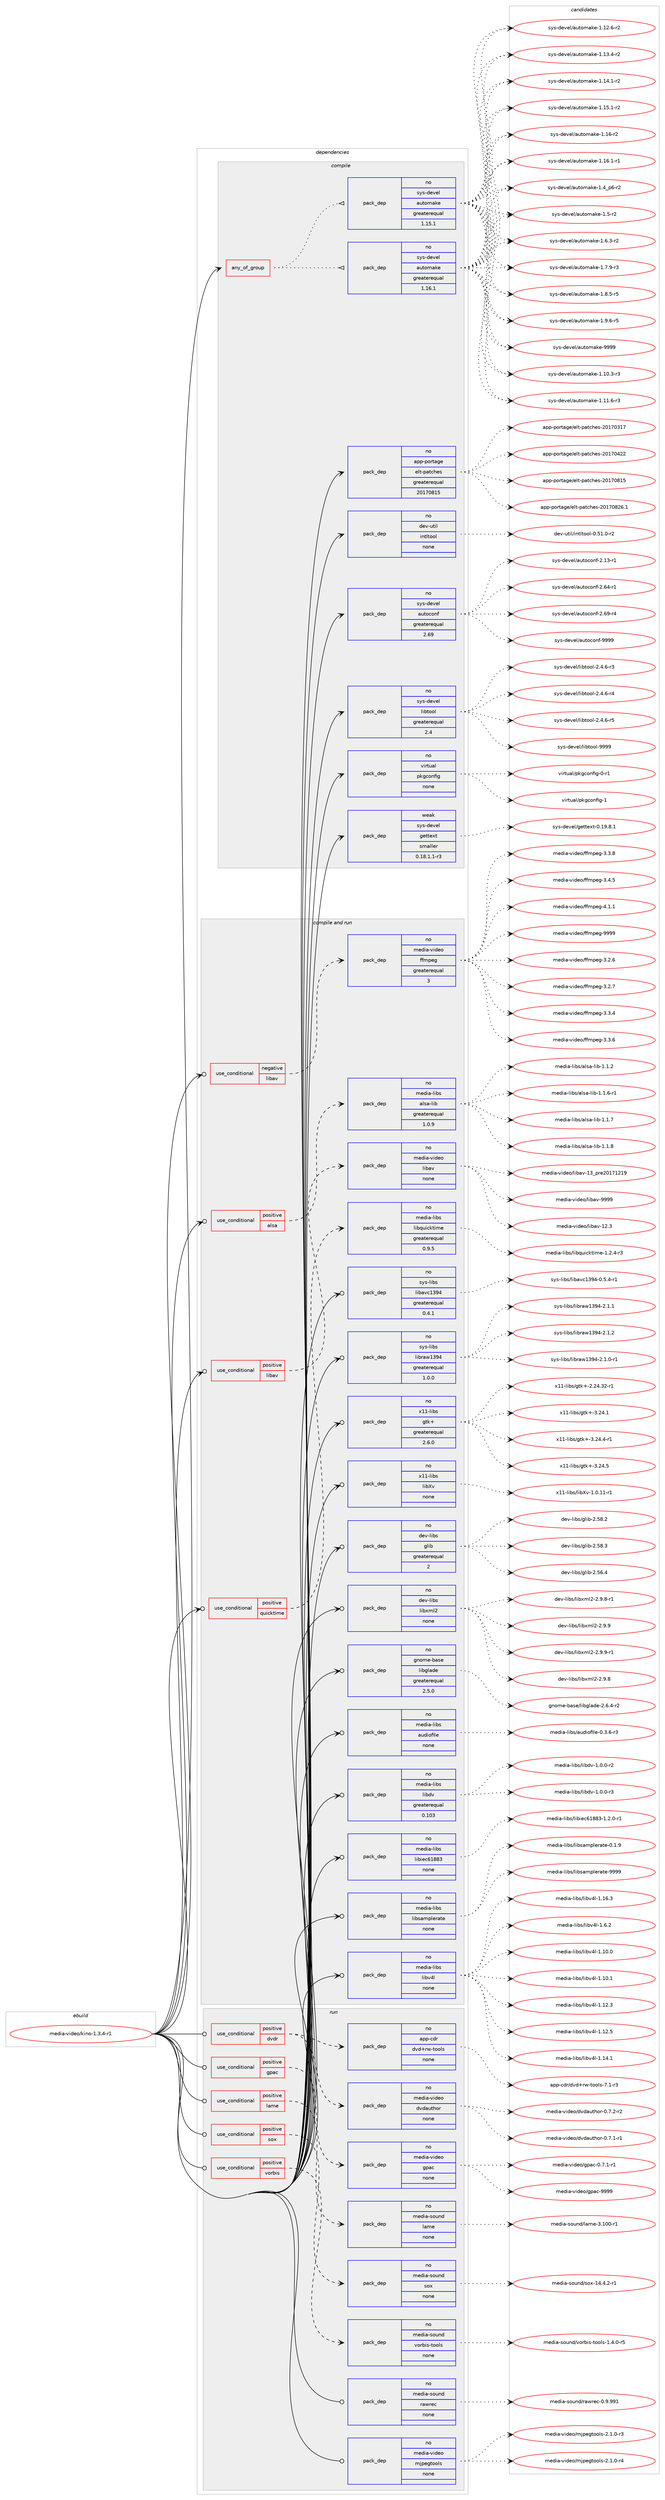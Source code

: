 digraph prolog {

# *************
# Graph options
# *************

newrank=true;
concentrate=true;
compound=true;
graph [rankdir=LR,fontname=Helvetica,fontsize=10,ranksep=1.5];#, ranksep=2.5, nodesep=0.2];
edge  [arrowhead=vee];
node  [fontname=Helvetica,fontsize=10];

# **********
# The ebuild
# **********

subgraph cluster_leftcol {
color=gray;
rank=same;
label=<<i>ebuild</i>>;
id [label="media-video/kino-1.3.4-r1", color=red, width=4, href="../media-video/kino-1.3.4-r1.svg"];
}

# ****************
# The dependencies
# ****************

subgraph cluster_midcol {
color=gray;
label=<<i>dependencies</i>>;
subgraph cluster_compile {
fillcolor="#eeeeee";
style=filled;
label=<<i>compile</i>>;
subgraph any25670 {
dependency1637772 [label=<<TABLE BORDER="0" CELLBORDER="1" CELLSPACING="0" CELLPADDING="4"><TR><TD CELLPADDING="10">any_of_group</TD></TR></TABLE>>, shape=none, color=red];subgraph pack1171071 {
dependency1637773 [label=<<TABLE BORDER="0" CELLBORDER="1" CELLSPACING="0" CELLPADDING="4" WIDTH="220"><TR><TD ROWSPAN="6" CELLPADDING="30">pack_dep</TD></TR><TR><TD WIDTH="110">no</TD></TR><TR><TD>sys-devel</TD></TR><TR><TD>automake</TD></TR><TR><TD>greaterequal</TD></TR><TR><TD>1.16.1</TD></TR></TABLE>>, shape=none, color=blue];
}
dependency1637772:e -> dependency1637773:w [weight=20,style="dotted",arrowhead="oinv"];
subgraph pack1171072 {
dependency1637774 [label=<<TABLE BORDER="0" CELLBORDER="1" CELLSPACING="0" CELLPADDING="4" WIDTH="220"><TR><TD ROWSPAN="6" CELLPADDING="30">pack_dep</TD></TR><TR><TD WIDTH="110">no</TD></TR><TR><TD>sys-devel</TD></TR><TR><TD>automake</TD></TR><TR><TD>greaterequal</TD></TR><TR><TD>1.15.1</TD></TR></TABLE>>, shape=none, color=blue];
}
dependency1637772:e -> dependency1637774:w [weight=20,style="dotted",arrowhead="oinv"];
}
id:e -> dependency1637772:w [weight=20,style="solid",arrowhead="vee"];
subgraph pack1171073 {
dependency1637775 [label=<<TABLE BORDER="0" CELLBORDER="1" CELLSPACING="0" CELLPADDING="4" WIDTH="220"><TR><TD ROWSPAN="6" CELLPADDING="30">pack_dep</TD></TR><TR><TD WIDTH="110">no</TD></TR><TR><TD>app-portage</TD></TR><TR><TD>elt-patches</TD></TR><TR><TD>greaterequal</TD></TR><TR><TD>20170815</TD></TR></TABLE>>, shape=none, color=blue];
}
id:e -> dependency1637775:w [weight=20,style="solid",arrowhead="vee"];
subgraph pack1171074 {
dependency1637776 [label=<<TABLE BORDER="0" CELLBORDER="1" CELLSPACING="0" CELLPADDING="4" WIDTH="220"><TR><TD ROWSPAN="6" CELLPADDING="30">pack_dep</TD></TR><TR><TD WIDTH="110">no</TD></TR><TR><TD>dev-util</TD></TR><TR><TD>intltool</TD></TR><TR><TD>none</TD></TR><TR><TD></TD></TR></TABLE>>, shape=none, color=blue];
}
id:e -> dependency1637776:w [weight=20,style="solid",arrowhead="vee"];
subgraph pack1171075 {
dependency1637777 [label=<<TABLE BORDER="0" CELLBORDER="1" CELLSPACING="0" CELLPADDING="4" WIDTH="220"><TR><TD ROWSPAN="6" CELLPADDING="30">pack_dep</TD></TR><TR><TD WIDTH="110">no</TD></TR><TR><TD>sys-devel</TD></TR><TR><TD>autoconf</TD></TR><TR><TD>greaterequal</TD></TR><TR><TD>2.69</TD></TR></TABLE>>, shape=none, color=blue];
}
id:e -> dependency1637777:w [weight=20,style="solid",arrowhead="vee"];
subgraph pack1171076 {
dependency1637778 [label=<<TABLE BORDER="0" CELLBORDER="1" CELLSPACING="0" CELLPADDING="4" WIDTH="220"><TR><TD ROWSPAN="6" CELLPADDING="30">pack_dep</TD></TR><TR><TD WIDTH="110">no</TD></TR><TR><TD>sys-devel</TD></TR><TR><TD>libtool</TD></TR><TR><TD>greaterequal</TD></TR><TR><TD>2.4</TD></TR></TABLE>>, shape=none, color=blue];
}
id:e -> dependency1637778:w [weight=20,style="solid",arrowhead="vee"];
subgraph pack1171077 {
dependency1637779 [label=<<TABLE BORDER="0" CELLBORDER="1" CELLSPACING="0" CELLPADDING="4" WIDTH="220"><TR><TD ROWSPAN="6" CELLPADDING="30">pack_dep</TD></TR><TR><TD WIDTH="110">no</TD></TR><TR><TD>virtual</TD></TR><TR><TD>pkgconfig</TD></TR><TR><TD>none</TD></TR><TR><TD></TD></TR></TABLE>>, shape=none, color=blue];
}
id:e -> dependency1637779:w [weight=20,style="solid",arrowhead="vee"];
subgraph pack1171078 {
dependency1637780 [label=<<TABLE BORDER="0" CELLBORDER="1" CELLSPACING="0" CELLPADDING="4" WIDTH="220"><TR><TD ROWSPAN="6" CELLPADDING="30">pack_dep</TD></TR><TR><TD WIDTH="110">weak</TD></TR><TR><TD>sys-devel</TD></TR><TR><TD>gettext</TD></TR><TR><TD>smaller</TD></TR><TR><TD>0.18.1.1-r3</TD></TR></TABLE>>, shape=none, color=blue];
}
id:e -> dependency1637780:w [weight=20,style="solid",arrowhead="vee"];
}
subgraph cluster_compileandrun {
fillcolor="#eeeeee";
style=filled;
label=<<i>compile and run</i>>;
subgraph cond440261 {
dependency1637781 [label=<<TABLE BORDER="0" CELLBORDER="1" CELLSPACING="0" CELLPADDING="4"><TR><TD ROWSPAN="3" CELLPADDING="10">use_conditional</TD></TR><TR><TD>negative</TD></TR><TR><TD>libav</TD></TR></TABLE>>, shape=none, color=red];
subgraph pack1171079 {
dependency1637782 [label=<<TABLE BORDER="0" CELLBORDER="1" CELLSPACING="0" CELLPADDING="4" WIDTH="220"><TR><TD ROWSPAN="6" CELLPADDING="30">pack_dep</TD></TR><TR><TD WIDTH="110">no</TD></TR><TR><TD>media-video</TD></TR><TR><TD>ffmpeg</TD></TR><TR><TD>greaterequal</TD></TR><TR><TD>3</TD></TR></TABLE>>, shape=none, color=blue];
}
dependency1637781:e -> dependency1637782:w [weight=20,style="dashed",arrowhead="vee"];
}
id:e -> dependency1637781:w [weight=20,style="solid",arrowhead="odotvee"];
subgraph cond440262 {
dependency1637783 [label=<<TABLE BORDER="0" CELLBORDER="1" CELLSPACING="0" CELLPADDING="4"><TR><TD ROWSPAN="3" CELLPADDING="10">use_conditional</TD></TR><TR><TD>positive</TD></TR><TR><TD>alsa</TD></TR></TABLE>>, shape=none, color=red];
subgraph pack1171080 {
dependency1637784 [label=<<TABLE BORDER="0" CELLBORDER="1" CELLSPACING="0" CELLPADDING="4" WIDTH="220"><TR><TD ROWSPAN="6" CELLPADDING="30">pack_dep</TD></TR><TR><TD WIDTH="110">no</TD></TR><TR><TD>media-libs</TD></TR><TR><TD>alsa-lib</TD></TR><TR><TD>greaterequal</TD></TR><TR><TD>1.0.9</TD></TR></TABLE>>, shape=none, color=blue];
}
dependency1637783:e -> dependency1637784:w [weight=20,style="dashed",arrowhead="vee"];
}
id:e -> dependency1637783:w [weight=20,style="solid",arrowhead="odotvee"];
subgraph cond440263 {
dependency1637785 [label=<<TABLE BORDER="0" CELLBORDER="1" CELLSPACING="0" CELLPADDING="4"><TR><TD ROWSPAN="3" CELLPADDING="10">use_conditional</TD></TR><TR><TD>positive</TD></TR><TR><TD>libav</TD></TR></TABLE>>, shape=none, color=red];
subgraph pack1171081 {
dependency1637786 [label=<<TABLE BORDER="0" CELLBORDER="1" CELLSPACING="0" CELLPADDING="4" WIDTH="220"><TR><TD ROWSPAN="6" CELLPADDING="30">pack_dep</TD></TR><TR><TD WIDTH="110">no</TD></TR><TR><TD>media-video</TD></TR><TR><TD>libav</TD></TR><TR><TD>none</TD></TR><TR><TD></TD></TR></TABLE>>, shape=none, color=blue];
}
dependency1637785:e -> dependency1637786:w [weight=20,style="dashed",arrowhead="vee"];
}
id:e -> dependency1637785:w [weight=20,style="solid",arrowhead="odotvee"];
subgraph cond440264 {
dependency1637787 [label=<<TABLE BORDER="0" CELLBORDER="1" CELLSPACING="0" CELLPADDING="4"><TR><TD ROWSPAN="3" CELLPADDING="10">use_conditional</TD></TR><TR><TD>positive</TD></TR><TR><TD>quicktime</TD></TR></TABLE>>, shape=none, color=red];
subgraph pack1171082 {
dependency1637788 [label=<<TABLE BORDER="0" CELLBORDER="1" CELLSPACING="0" CELLPADDING="4" WIDTH="220"><TR><TD ROWSPAN="6" CELLPADDING="30">pack_dep</TD></TR><TR><TD WIDTH="110">no</TD></TR><TR><TD>media-libs</TD></TR><TR><TD>libquicktime</TD></TR><TR><TD>greaterequal</TD></TR><TR><TD>0.9.5</TD></TR></TABLE>>, shape=none, color=blue];
}
dependency1637787:e -> dependency1637788:w [weight=20,style="dashed",arrowhead="vee"];
}
id:e -> dependency1637787:w [weight=20,style="solid",arrowhead="odotvee"];
subgraph pack1171083 {
dependency1637789 [label=<<TABLE BORDER="0" CELLBORDER="1" CELLSPACING="0" CELLPADDING="4" WIDTH="220"><TR><TD ROWSPAN="6" CELLPADDING="30">pack_dep</TD></TR><TR><TD WIDTH="110">no</TD></TR><TR><TD>dev-libs</TD></TR><TR><TD>glib</TD></TR><TR><TD>greaterequal</TD></TR><TR><TD>2</TD></TR></TABLE>>, shape=none, color=blue];
}
id:e -> dependency1637789:w [weight=20,style="solid",arrowhead="odotvee"];
subgraph pack1171084 {
dependency1637790 [label=<<TABLE BORDER="0" CELLBORDER="1" CELLSPACING="0" CELLPADDING="4" WIDTH="220"><TR><TD ROWSPAN="6" CELLPADDING="30">pack_dep</TD></TR><TR><TD WIDTH="110">no</TD></TR><TR><TD>dev-libs</TD></TR><TR><TD>libxml2</TD></TR><TR><TD>none</TD></TR><TR><TD></TD></TR></TABLE>>, shape=none, color=blue];
}
id:e -> dependency1637790:w [weight=20,style="solid",arrowhead="odotvee"];
subgraph pack1171085 {
dependency1637791 [label=<<TABLE BORDER="0" CELLBORDER="1" CELLSPACING="0" CELLPADDING="4" WIDTH="220"><TR><TD ROWSPAN="6" CELLPADDING="30">pack_dep</TD></TR><TR><TD WIDTH="110">no</TD></TR><TR><TD>gnome-base</TD></TR><TR><TD>libglade</TD></TR><TR><TD>greaterequal</TD></TR><TR><TD>2.5.0</TD></TR></TABLE>>, shape=none, color=blue];
}
id:e -> dependency1637791:w [weight=20,style="solid",arrowhead="odotvee"];
subgraph pack1171086 {
dependency1637792 [label=<<TABLE BORDER="0" CELLBORDER="1" CELLSPACING="0" CELLPADDING="4" WIDTH="220"><TR><TD ROWSPAN="6" CELLPADDING="30">pack_dep</TD></TR><TR><TD WIDTH="110">no</TD></TR><TR><TD>media-libs</TD></TR><TR><TD>audiofile</TD></TR><TR><TD>none</TD></TR><TR><TD></TD></TR></TABLE>>, shape=none, color=blue];
}
id:e -> dependency1637792:w [weight=20,style="solid",arrowhead="odotvee"];
subgraph pack1171087 {
dependency1637793 [label=<<TABLE BORDER="0" CELLBORDER="1" CELLSPACING="0" CELLPADDING="4" WIDTH="220"><TR><TD ROWSPAN="6" CELLPADDING="30">pack_dep</TD></TR><TR><TD WIDTH="110">no</TD></TR><TR><TD>media-libs</TD></TR><TR><TD>libdv</TD></TR><TR><TD>greaterequal</TD></TR><TR><TD>0.103</TD></TR></TABLE>>, shape=none, color=blue];
}
id:e -> dependency1637793:w [weight=20,style="solid",arrowhead="odotvee"];
subgraph pack1171088 {
dependency1637794 [label=<<TABLE BORDER="0" CELLBORDER="1" CELLSPACING="0" CELLPADDING="4" WIDTH="220"><TR><TD ROWSPAN="6" CELLPADDING="30">pack_dep</TD></TR><TR><TD WIDTH="110">no</TD></TR><TR><TD>media-libs</TD></TR><TR><TD>libiec61883</TD></TR><TR><TD>none</TD></TR><TR><TD></TD></TR></TABLE>>, shape=none, color=blue];
}
id:e -> dependency1637794:w [weight=20,style="solid",arrowhead="odotvee"];
subgraph pack1171089 {
dependency1637795 [label=<<TABLE BORDER="0" CELLBORDER="1" CELLSPACING="0" CELLPADDING="4" WIDTH="220"><TR><TD ROWSPAN="6" CELLPADDING="30">pack_dep</TD></TR><TR><TD WIDTH="110">no</TD></TR><TR><TD>media-libs</TD></TR><TR><TD>libsamplerate</TD></TR><TR><TD>none</TD></TR><TR><TD></TD></TR></TABLE>>, shape=none, color=blue];
}
id:e -> dependency1637795:w [weight=20,style="solid",arrowhead="odotvee"];
subgraph pack1171090 {
dependency1637796 [label=<<TABLE BORDER="0" CELLBORDER="1" CELLSPACING="0" CELLPADDING="4" WIDTH="220"><TR><TD ROWSPAN="6" CELLPADDING="30">pack_dep</TD></TR><TR><TD WIDTH="110">no</TD></TR><TR><TD>media-libs</TD></TR><TR><TD>libv4l</TD></TR><TR><TD>none</TD></TR><TR><TD></TD></TR></TABLE>>, shape=none, color=blue];
}
id:e -> dependency1637796:w [weight=20,style="solid",arrowhead="odotvee"];
subgraph pack1171091 {
dependency1637797 [label=<<TABLE BORDER="0" CELLBORDER="1" CELLSPACING="0" CELLPADDING="4" WIDTH="220"><TR><TD ROWSPAN="6" CELLPADDING="30">pack_dep</TD></TR><TR><TD WIDTH="110">no</TD></TR><TR><TD>sys-libs</TD></TR><TR><TD>libavc1394</TD></TR><TR><TD>greaterequal</TD></TR><TR><TD>0.4.1</TD></TR></TABLE>>, shape=none, color=blue];
}
id:e -> dependency1637797:w [weight=20,style="solid",arrowhead="odotvee"];
subgraph pack1171092 {
dependency1637798 [label=<<TABLE BORDER="0" CELLBORDER="1" CELLSPACING="0" CELLPADDING="4" WIDTH="220"><TR><TD ROWSPAN="6" CELLPADDING="30">pack_dep</TD></TR><TR><TD WIDTH="110">no</TD></TR><TR><TD>sys-libs</TD></TR><TR><TD>libraw1394</TD></TR><TR><TD>greaterequal</TD></TR><TR><TD>1.0.0</TD></TR></TABLE>>, shape=none, color=blue];
}
id:e -> dependency1637798:w [weight=20,style="solid",arrowhead="odotvee"];
subgraph pack1171093 {
dependency1637799 [label=<<TABLE BORDER="0" CELLBORDER="1" CELLSPACING="0" CELLPADDING="4" WIDTH="220"><TR><TD ROWSPAN="6" CELLPADDING="30">pack_dep</TD></TR><TR><TD WIDTH="110">no</TD></TR><TR><TD>x11-libs</TD></TR><TR><TD>gtk+</TD></TR><TR><TD>greaterequal</TD></TR><TR><TD>2.6.0</TD></TR></TABLE>>, shape=none, color=blue];
}
id:e -> dependency1637799:w [weight=20,style="solid",arrowhead="odotvee"];
subgraph pack1171094 {
dependency1637800 [label=<<TABLE BORDER="0" CELLBORDER="1" CELLSPACING="0" CELLPADDING="4" WIDTH="220"><TR><TD ROWSPAN="6" CELLPADDING="30">pack_dep</TD></TR><TR><TD WIDTH="110">no</TD></TR><TR><TD>x11-libs</TD></TR><TR><TD>libXv</TD></TR><TR><TD>none</TD></TR><TR><TD></TD></TR></TABLE>>, shape=none, color=blue];
}
id:e -> dependency1637800:w [weight=20,style="solid",arrowhead="odotvee"];
}
subgraph cluster_run {
fillcolor="#eeeeee";
style=filled;
label=<<i>run</i>>;
subgraph cond440265 {
dependency1637801 [label=<<TABLE BORDER="0" CELLBORDER="1" CELLSPACING="0" CELLPADDING="4"><TR><TD ROWSPAN="3" CELLPADDING="10">use_conditional</TD></TR><TR><TD>positive</TD></TR><TR><TD>dvdr</TD></TR></TABLE>>, shape=none, color=red];
subgraph pack1171095 {
dependency1637802 [label=<<TABLE BORDER="0" CELLBORDER="1" CELLSPACING="0" CELLPADDING="4" WIDTH="220"><TR><TD ROWSPAN="6" CELLPADDING="30">pack_dep</TD></TR><TR><TD WIDTH="110">no</TD></TR><TR><TD>media-video</TD></TR><TR><TD>dvdauthor</TD></TR><TR><TD>none</TD></TR><TR><TD></TD></TR></TABLE>>, shape=none, color=blue];
}
dependency1637801:e -> dependency1637802:w [weight=20,style="dashed",arrowhead="vee"];
subgraph pack1171096 {
dependency1637803 [label=<<TABLE BORDER="0" CELLBORDER="1" CELLSPACING="0" CELLPADDING="4" WIDTH="220"><TR><TD ROWSPAN="6" CELLPADDING="30">pack_dep</TD></TR><TR><TD WIDTH="110">no</TD></TR><TR><TD>app-cdr</TD></TR><TR><TD>dvd+rw-tools</TD></TR><TR><TD>none</TD></TR><TR><TD></TD></TR></TABLE>>, shape=none, color=blue];
}
dependency1637801:e -> dependency1637803:w [weight=20,style="dashed",arrowhead="vee"];
}
id:e -> dependency1637801:w [weight=20,style="solid",arrowhead="odot"];
subgraph cond440266 {
dependency1637804 [label=<<TABLE BORDER="0" CELLBORDER="1" CELLSPACING="0" CELLPADDING="4"><TR><TD ROWSPAN="3" CELLPADDING="10">use_conditional</TD></TR><TR><TD>positive</TD></TR><TR><TD>gpac</TD></TR></TABLE>>, shape=none, color=red];
subgraph pack1171097 {
dependency1637805 [label=<<TABLE BORDER="0" CELLBORDER="1" CELLSPACING="0" CELLPADDING="4" WIDTH="220"><TR><TD ROWSPAN="6" CELLPADDING="30">pack_dep</TD></TR><TR><TD WIDTH="110">no</TD></TR><TR><TD>media-video</TD></TR><TR><TD>gpac</TD></TR><TR><TD>none</TD></TR><TR><TD></TD></TR></TABLE>>, shape=none, color=blue];
}
dependency1637804:e -> dependency1637805:w [weight=20,style="dashed",arrowhead="vee"];
}
id:e -> dependency1637804:w [weight=20,style="solid",arrowhead="odot"];
subgraph cond440267 {
dependency1637806 [label=<<TABLE BORDER="0" CELLBORDER="1" CELLSPACING="0" CELLPADDING="4"><TR><TD ROWSPAN="3" CELLPADDING="10">use_conditional</TD></TR><TR><TD>positive</TD></TR><TR><TD>lame</TD></TR></TABLE>>, shape=none, color=red];
subgraph pack1171098 {
dependency1637807 [label=<<TABLE BORDER="0" CELLBORDER="1" CELLSPACING="0" CELLPADDING="4" WIDTH="220"><TR><TD ROWSPAN="6" CELLPADDING="30">pack_dep</TD></TR><TR><TD WIDTH="110">no</TD></TR><TR><TD>media-sound</TD></TR><TR><TD>lame</TD></TR><TR><TD>none</TD></TR><TR><TD></TD></TR></TABLE>>, shape=none, color=blue];
}
dependency1637806:e -> dependency1637807:w [weight=20,style="dashed",arrowhead="vee"];
}
id:e -> dependency1637806:w [weight=20,style="solid",arrowhead="odot"];
subgraph cond440268 {
dependency1637808 [label=<<TABLE BORDER="0" CELLBORDER="1" CELLSPACING="0" CELLPADDING="4"><TR><TD ROWSPAN="3" CELLPADDING="10">use_conditional</TD></TR><TR><TD>positive</TD></TR><TR><TD>sox</TD></TR></TABLE>>, shape=none, color=red];
subgraph pack1171099 {
dependency1637809 [label=<<TABLE BORDER="0" CELLBORDER="1" CELLSPACING="0" CELLPADDING="4" WIDTH="220"><TR><TD ROWSPAN="6" CELLPADDING="30">pack_dep</TD></TR><TR><TD WIDTH="110">no</TD></TR><TR><TD>media-sound</TD></TR><TR><TD>sox</TD></TR><TR><TD>none</TD></TR><TR><TD></TD></TR></TABLE>>, shape=none, color=blue];
}
dependency1637808:e -> dependency1637809:w [weight=20,style="dashed",arrowhead="vee"];
}
id:e -> dependency1637808:w [weight=20,style="solid",arrowhead="odot"];
subgraph cond440269 {
dependency1637810 [label=<<TABLE BORDER="0" CELLBORDER="1" CELLSPACING="0" CELLPADDING="4"><TR><TD ROWSPAN="3" CELLPADDING="10">use_conditional</TD></TR><TR><TD>positive</TD></TR><TR><TD>vorbis</TD></TR></TABLE>>, shape=none, color=red];
subgraph pack1171100 {
dependency1637811 [label=<<TABLE BORDER="0" CELLBORDER="1" CELLSPACING="0" CELLPADDING="4" WIDTH="220"><TR><TD ROWSPAN="6" CELLPADDING="30">pack_dep</TD></TR><TR><TD WIDTH="110">no</TD></TR><TR><TD>media-sound</TD></TR><TR><TD>vorbis-tools</TD></TR><TR><TD>none</TD></TR><TR><TD></TD></TR></TABLE>>, shape=none, color=blue];
}
dependency1637810:e -> dependency1637811:w [weight=20,style="dashed",arrowhead="vee"];
}
id:e -> dependency1637810:w [weight=20,style="solid",arrowhead="odot"];
subgraph pack1171101 {
dependency1637812 [label=<<TABLE BORDER="0" CELLBORDER="1" CELLSPACING="0" CELLPADDING="4" WIDTH="220"><TR><TD ROWSPAN="6" CELLPADDING="30">pack_dep</TD></TR><TR><TD WIDTH="110">no</TD></TR><TR><TD>media-sound</TD></TR><TR><TD>rawrec</TD></TR><TR><TD>none</TD></TR><TR><TD></TD></TR></TABLE>>, shape=none, color=blue];
}
id:e -> dependency1637812:w [weight=20,style="solid",arrowhead="odot"];
subgraph pack1171102 {
dependency1637813 [label=<<TABLE BORDER="0" CELLBORDER="1" CELLSPACING="0" CELLPADDING="4" WIDTH="220"><TR><TD ROWSPAN="6" CELLPADDING="30">pack_dep</TD></TR><TR><TD WIDTH="110">no</TD></TR><TR><TD>media-video</TD></TR><TR><TD>mjpegtools</TD></TR><TR><TD>none</TD></TR><TR><TD></TD></TR></TABLE>>, shape=none, color=blue];
}
id:e -> dependency1637813:w [weight=20,style="solid",arrowhead="odot"];
}
}

# **************
# The candidates
# **************

subgraph cluster_choices {
rank=same;
color=gray;
label=<<i>candidates</i>>;

subgraph choice1171071 {
color=black;
nodesep=1;
choice11512111545100101118101108479711711611110997107101454946494846514511451 [label="sys-devel/automake-1.10.3-r3", color=red, width=4,href="../sys-devel/automake-1.10.3-r3.svg"];
choice11512111545100101118101108479711711611110997107101454946494946544511451 [label="sys-devel/automake-1.11.6-r3", color=red, width=4,href="../sys-devel/automake-1.11.6-r3.svg"];
choice11512111545100101118101108479711711611110997107101454946495046544511450 [label="sys-devel/automake-1.12.6-r2", color=red, width=4,href="../sys-devel/automake-1.12.6-r2.svg"];
choice11512111545100101118101108479711711611110997107101454946495146524511450 [label="sys-devel/automake-1.13.4-r2", color=red, width=4,href="../sys-devel/automake-1.13.4-r2.svg"];
choice11512111545100101118101108479711711611110997107101454946495246494511450 [label="sys-devel/automake-1.14.1-r2", color=red, width=4,href="../sys-devel/automake-1.14.1-r2.svg"];
choice11512111545100101118101108479711711611110997107101454946495346494511450 [label="sys-devel/automake-1.15.1-r2", color=red, width=4,href="../sys-devel/automake-1.15.1-r2.svg"];
choice1151211154510010111810110847971171161111099710710145494649544511450 [label="sys-devel/automake-1.16-r2", color=red, width=4,href="../sys-devel/automake-1.16-r2.svg"];
choice11512111545100101118101108479711711611110997107101454946495446494511449 [label="sys-devel/automake-1.16.1-r1", color=red, width=4,href="../sys-devel/automake-1.16.1-r1.svg"];
choice115121115451001011181011084797117116111109971071014549465295112544511450 [label="sys-devel/automake-1.4_p6-r2", color=red, width=4,href="../sys-devel/automake-1.4_p6-r2.svg"];
choice11512111545100101118101108479711711611110997107101454946534511450 [label="sys-devel/automake-1.5-r2", color=red, width=4,href="../sys-devel/automake-1.5-r2.svg"];
choice115121115451001011181011084797117116111109971071014549465446514511450 [label="sys-devel/automake-1.6.3-r2", color=red, width=4,href="../sys-devel/automake-1.6.3-r2.svg"];
choice115121115451001011181011084797117116111109971071014549465546574511451 [label="sys-devel/automake-1.7.9-r3", color=red, width=4,href="../sys-devel/automake-1.7.9-r3.svg"];
choice115121115451001011181011084797117116111109971071014549465646534511453 [label="sys-devel/automake-1.8.5-r5", color=red, width=4,href="../sys-devel/automake-1.8.5-r5.svg"];
choice115121115451001011181011084797117116111109971071014549465746544511453 [label="sys-devel/automake-1.9.6-r5", color=red, width=4,href="../sys-devel/automake-1.9.6-r5.svg"];
choice115121115451001011181011084797117116111109971071014557575757 [label="sys-devel/automake-9999", color=red, width=4,href="../sys-devel/automake-9999.svg"];
dependency1637773:e -> choice11512111545100101118101108479711711611110997107101454946494846514511451:w [style=dotted,weight="100"];
dependency1637773:e -> choice11512111545100101118101108479711711611110997107101454946494946544511451:w [style=dotted,weight="100"];
dependency1637773:e -> choice11512111545100101118101108479711711611110997107101454946495046544511450:w [style=dotted,weight="100"];
dependency1637773:e -> choice11512111545100101118101108479711711611110997107101454946495146524511450:w [style=dotted,weight="100"];
dependency1637773:e -> choice11512111545100101118101108479711711611110997107101454946495246494511450:w [style=dotted,weight="100"];
dependency1637773:e -> choice11512111545100101118101108479711711611110997107101454946495346494511450:w [style=dotted,weight="100"];
dependency1637773:e -> choice1151211154510010111810110847971171161111099710710145494649544511450:w [style=dotted,weight="100"];
dependency1637773:e -> choice11512111545100101118101108479711711611110997107101454946495446494511449:w [style=dotted,weight="100"];
dependency1637773:e -> choice115121115451001011181011084797117116111109971071014549465295112544511450:w [style=dotted,weight="100"];
dependency1637773:e -> choice11512111545100101118101108479711711611110997107101454946534511450:w [style=dotted,weight="100"];
dependency1637773:e -> choice115121115451001011181011084797117116111109971071014549465446514511450:w [style=dotted,weight="100"];
dependency1637773:e -> choice115121115451001011181011084797117116111109971071014549465546574511451:w [style=dotted,weight="100"];
dependency1637773:e -> choice115121115451001011181011084797117116111109971071014549465646534511453:w [style=dotted,weight="100"];
dependency1637773:e -> choice115121115451001011181011084797117116111109971071014549465746544511453:w [style=dotted,weight="100"];
dependency1637773:e -> choice115121115451001011181011084797117116111109971071014557575757:w [style=dotted,weight="100"];
}
subgraph choice1171072 {
color=black;
nodesep=1;
choice11512111545100101118101108479711711611110997107101454946494846514511451 [label="sys-devel/automake-1.10.3-r3", color=red, width=4,href="../sys-devel/automake-1.10.3-r3.svg"];
choice11512111545100101118101108479711711611110997107101454946494946544511451 [label="sys-devel/automake-1.11.6-r3", color=red, width=4,href="../sys-devel/automake-1.11.6-r3.svg"];
choice11512111545100101118101108479711711611110997107101454946495046544511450 [label="sys-devel/automake-1.12.6-r2", color=red, width=4,href="../sys-devel/automake-1.12.6-r2.svg"];
choice11512111545100101118101108479711711611110997107101454946495146524511450 [label="sys-devel/automake-1.13.4-r2", color=red, width=4,href="../sys-devel/automake-1.13.4-r2.svg"];
choice11512111545100101118101108479711711611110997107101454946495246494511450 [label="sys-devel/automake-1.14.1-r2", color=red, width=4,href="../sys-devel/automake-1.14.1-r2.svg"];
choice11512111545100101118101108479711711611110997107101454946495346494511450 [label="sys-devel/automake-1.15.1-r2", color=red, width=4,href="../sys-devel/automake-1.15.1-r2.svg"];
choice1151211154510010111810110847971171161111099710710145494649544511450 [label="sys-devel/automake-1.16-r2", color=red, width=4,href="../sys-devel/automake-1.16-r2.svg"];
choice11512111545100101118101108479711711611110997107101454946495446494511449 [label="sys-devel/automake-1.16.1-r1", color=red, width=4,href="../sys-devel/automake-1.16.1-r1.svg"];
choice115121115451001011181011084797117116111109971071014549465295112544511450 [label="sys-devel/automake-1.4_p6-r2", color=red, width=4,href="../sys-devel/automake-1.4_p6-r2.svg"];
choice11512111545100101118101108479711711611110997107101454946534511450 [label="sys-devel/automake-1.5-r2", color=red, width=4,href="../sys-devel/automake-1.5-r2.svg"];
choice115121115451001011181011084797117116111109971071014549465446514511450 [label="sys-devel/automake-1.6.3-r2", color=red, width=4,href="../sys-devel/automake-1.6.3-r2.svg"];
choice115121115451001011181011084797117116111109971071014549465546574511451 [label="sys-devel/automake-1.7.9-r3", color=red, width=4,href="../sys-devel/automake-1.7.9-r3.svg"];
choice115121115451001011181011084797117116111109971071014549465646534511453 [label="sys-devel/automake-1.8.5-r5", color=red, width=4,href="../sys-devel/automake-1.8.5-r5.svg"];
choice115121115451001011181011084797117116111109971071014549465746544511453 [label="sys-devel/automake-1.9.6-r5", color=red, width=4,href="../sys-devel/automake-1.9.6-r5.svg"];
choice115121115451001011181011084797117116111109971071014557575757 [label="sys-devel/automake-9999", color=red, width=4,href="../sys-devel/automake-9999.svg"];
dependency1637774:e -> choice11512111545100101118101108479711711611110997107101454946494846514511451:w [style=dotted,weight="100"];
dependency1637774:e -> choice11512111545100101118101108479711711611110997107101454946494946544511451:w [style=dotted,weight="100"];
dependency1637774:e -> choice11512111545100101118101108479711711611110997107101454946495046544511450:w [style=dotted,weight="100"];
dependency1637774:e -> choice11512111545100101118101108479711711611110997107101454946495146524511450:w [style=dotted,weight="100"];
dependency1637774:e -> choice11512111545100101118101108479711711611110997107101454946495246494511450:w [style=dotted,weight="100"];
dependency1637774:e -> choice11512111545100101118101108479711711611110997107101454946495346494511450:w [style=dotted,weight="100"];
dependency1637774:e -> choice1151211154510010111810110847971171161111099710710145494649544511450:w [style=dotted,weight="100"];
dependency1637774:e -> choice11512111545100101118101108479711711611110997107101454946495446494511449:w [style=dotted,weight="100"];
dependency1637774:e -> choice115121115451001011181011084797117116111109971071014549465295112544511450:w [style=dotted,weight="100"];
dependency1637774:e -> choice11512111545100101118101108479711711611110997107101454946534511450:w [style=dotted,weight="100"];
dependency1637774:e -> choice115121115451001011181011084797117116111109971071014549465446514511450:w [style=dotted,weight="100"];
dependency1637774:e -> choice115121115451001011181011084797117116111109971071014549465546574511451:w [style=dotted,weight="100"];
dependency1637774:e -> choice115121115451001011181011084797117116111109971071014549465646534511453:w [style=dotted,weight="100"];
dependency1637774:e -> choice115121115451001011181011084797117116111109971071014549465746544511453:w [style=dotted,weight="100"];
dependency1637774:e -> choice115121115451001011181011084797117116111109971071014557575757:w [style=dotted,weight="100"];
}
subgraph choice1171073 {
color=black;
nodesep=1;
choice97112112451121111141169710310147101108116451129711699104101115455048495548514955 [label="app-portage/elt-patches-20170317", color=red, width=4,href="../app-portage/elt-patches-20170317.svg"];
choice97112112451121111141169710310147101108116451129711699104101115455048495548525050 [label="app-portage/elt-patches-20170422", color=red, width=4,href="../app-portage/elt-patches-20170422.svg"];
choice97112112451121111141169710310147101108116451129711699104101115455048495548564953 [label="app-portage/elt-patches-20170815", color=red, width=4,href="../app-portage/elt-patches-20170815.svg"];
choice971121124511211111411697103101471011081164511297116991041011154550484955485650544649 [label="app-portage/elt-patches-20170826.1", color=red, width=4,href="../app-portage/elt-patches-20170826.1.svg"];
dependency1637775:e -> choice97112112451121111141169710310147101108116451129711699104101115455048495548514955:w [style=dotted,weight="100"];
dependency1637775:e -> choice97112112451121111141169710310147101108116451129711699104101115455048495548525050:w [style=dotted,weight="100"];
dependency1637775:e -> choice97112112451121111141169710310147101108116451129711699104101115455048495548564953:w [style=dotted,weight="100"];
dependency1637775:e -> choice971121124511211111411697103101471011081164511297116991041011154550484955485650544649:w [style=dotted,weight="100"];
}
subgraph choice1171074 {
color=black;
nodesep=1;
choice1001011184511711610510847105110116108116111111108454846534946484511450 [label="dev-util/intltool-0.51.0-r2", color=red, width=4,href="../dev-util/intltool-0.51.0-r2.svg"];
dependency1637776:e -> choice1001011184511711610510847105110116108116111111108454846534946484511450:w [style=dotted,weight="100"];
}
subgraph choice1171075 {
color=black;
nodesep=1;
choice1151211154510010111810110847971171161119911111010245504649514511449 [label="sys-devel/autoconf-2.13-r1", color=red, width=4,href="../sys-devel/autoconf-2.13-r1.svg"];
choice1151211154510010111810110847971171161119911111010245504654524511449 [label="sys-devel/autoconf-2.64-r1", color=red, width=4,href="../sys-devel/autoconf-2.64-r1.svg"];
choice1151211154510010111810110847971171161119911111010245504654574511452 [label="sys-devel/autoconf-2.69-r4", color=red, width=4,href="../sys-devel/autoconf-2.69-r4.svg"];
choice115121115451001011181011084797117116111991111101024557575757 [label="sys-devel/autoconf-9999", color=red, width=4,href="../sys-devel/autoconf-9999.svg"];
dependency1637777:e -> choice1151211154510010111810110847971171161119911111010245504649514511449:w [style=dotted,weight="100"];
dependency1637777:e -> choice1151211154510010111810110847971171161119911111010245504654524511449:w [style=dotted,weight="100"];
dependency1637777:e -> choice1151211154510010111810110847971171161119911111010245504654574511452:w [style=dotted,weight="100"];
dependency1637777:e -> choice115121115451001011181011084797117116111991111101024557575757:w [style=dotted,weight="100"];
}
subgraph choice1171076 {
color=black;
nodesep=1;
choice1151211154510010111810110847108105981161111111084550465246544511451 [label="sys-devel/libtool-2.4.6-r3", color=red, width=4,href="../sys-devel/libtool-2.4.6-r3.svg"];
choice1151211154510010111810110847108105981161111111084550465246544511452 [label="sys-devel/libtool-2.4.6-r4", color=red, width=4,href="../sys-devel/libtool-2.4.6-r4.svg"];
choice1151211154510010111810110847108105981161111111084550465246544511453 [label="sys-devel/libtool-2.4.6-r5", color=red, width=4,href="../sys-devel/libtool-2.4.6-r5.svg"];
choice1151211154510010111810110847108105981161111111084557575757 [label="sys-devel/libtool-9999", color=red, width=4,href="../sys-devel/libtool-9999.svg"];
dependency1637778:e -> choice1151211154510010111810110847108105981161111111084550465246544511451:w [style=dotted,weight="100"];
dependency1637778:e -> choice1151211154510010111810110847108105981161111111084550465246544511452:w [style=dotted,weight="100"];
dependency1637778:e -> choice1151211154510010111810110847108105981161111111084550465246544511453:w [style=dotted,weight="100"];
dependency1637778:e -> choice1151211154510010111810110847108105981161111111084557575757:w [style=dotted,weight="100"];
}
subgraph choice1171077 {
color=black;
nodesep=1;
choice11810511411611797108471121071039911111010210510345484511449 [label="virtual/pkgconfig-0-r1", color=red, width=4,href="../virtual/pkgconfig-0-r1.svg"];
choice1181051141161179710847112107103991111101021051034549 [label="virtual/pkgconfig-1", color=red, width=4,href="../virtual/pkgconfig-1.svg"];
dependency1637779:e -> choice11810511411611797108471121071039911111010210510345484511449:w [style=dotted,weight="100"];
dependency1637779:e -> choice1181051141161179710847112107103991111101021051034549:w [style=dotted,weight="100"];
}
subgraph choice1171078 {
color=black;
nodesep=1;
choice1151211154510010111810110847103101116116101120116454846495746564649 [label="sys-devel/gettext-0.19.8.1", color=red, width=4,href="../sys-devel/gettext-0.19.8.1.svg"];
dependency1637780:e -> choice1151211154510010111810110847103101116116101120116454846495746564649:w [style=dotted,weight="100"];
}
subgraph choice1171079 {
color=black;
nodesep=1;
choice109101100105974511810510010111147102102109112101103455146504654 [label="media-video/ffmpeg-3.2.6", color=red, width=4,href="../media-video/ffmpeg-3.2.6.svg"];
choice109101100105974511810510010111147102102109112101103455146504655 [label="media-video/ffmpeg-3.2.7", color=red, width=4,href="../media-video/ffmpeg-3.2.7.svg"];
choice109101100105974511810510010111147102102109112101103455146514652 [label="media-video/ffmpeg-3.3.4", color=red, width=4,href="../media-video/ffmpeg-3.3.4.svg"];
choice109101100105974511810510010111147102102109112101103455146514654 [label="media-video/ffmpeg-3.3.6", color=red, width=4,href="../media-video/ffmpeg-3.3.6.svg"];
choice109101100105974511810510010111147102102109112101103455146514656 [label="media-video/ffmpeg-3.3.8", color=red, width=4,href="../media-video/ffmpeg-3.3.8.svg"];
choice109101100105974511810510010111147102102109112101103455146524653 [label="media-video/ffmpeg-3.4.5", color=red, width=4,href="../media-video/ffmpeg-3.4.5.svg"];
choice109101100105974511810510010111147102102109112101103455246494649 [label="media-video/ffmpeg-4.1.1", color=red, width=4,href="../media-video/ffmpeg-4.1.1.svg"];
choice1091011001059745118105100101111471021021091121011034557575757 [label="media-video/ffmpeg-9999", color=red, width=4,href="../media-video/ffmpeg-9999.svg"];
dependency1637782:e -> choice109101100105974511810510010111147102102109112101103455146504654:w [style=dotted,weight="100"];
dependency1637782:e -> choice109101100105974511810510010111147102102109112101103455146504655:w [style=dotted,weight="100"];
dependency1637782:e -> choice109101100105974511810510010111147102102109112101103455146514652:w [style=dotted,weight="100"];
dependency1637782:e -> choice109101100105974511810510010111147102102109112101103455146514654:w [style=dotted,weight="100"];
dependency1637782:e -> choice109101100105974511810510010111147102102109112101103455146514656:w [style=dotted,weight="100"];
dependency1637782:e -> choice109101100105974511810510010111147102102109112101103455146524653:w [style=dotted,weight="100"];
dependency1637782:e -> choice109101100105974511810510010111147102102109112101103455246494649:w [style=dotted,weight="100"];
dependency1637782:e -> choice1091011001059745118105100101111471021021091121011034557575757:w [style=dotted,weight="100"];
}
subgraph choice1171080 {
color=black;
nodesep=1;
choice1091011001059745108105981154797108115974510810598454946494650 [label="media-libs/alsa-lib-1.1.2", color=red, width=4,href="../media-libs/alsa-lib-1.1.2.svg"];
choice10910110010597451081059811547971081159745108105984549464946544511449 [label="media-libs/alsa-lib-1.1.6-r1", color=red, width=4,href="../media-libs/alsa-lib-1.1.6-r1.svg"];
choice1091011001059745108105981154797108115974510810598454946494655 [label="media-libs/alsa-lib-1.1.7", color=red, width=4,href="../media-libs/alsa-lib-1.1.7.svg"];
choice1091011001059745108105981154797108115974510810598454946494656 [label="media-libs/alsa-lib-1.1.8", color=red, width=4,href="../media-libs/alsa-lib-1.1.8.svg"];
dependency1637784:e -> choice1091011001059745108105981154797108115974510810598454946494650:w [style=dotted,weight="100"];
dependency1637784:e -> choice10910110010597451081059811547971081159745108105984549464946544511449:w [style=dotted,weight="100"];
dependency1637784:e -> choice1091011001059745108105981154797108115974510810598454946494655:w [style=dotted,weight="100"];
dependency1637784:e -> choice1091011001059745108105981154797108115974510810598454946494656:w [style=dotted,weight="100"];
}
subgraph choice1171081 {
color=black;
nodesep=1;
choice10910110010597451181051001011114710810598971184549504651 [label="media-video/libav-12.3", color=red, width=4,href="../media-video/libav-12.3.svg"];
choice1091011001059745118105100101111471081059897118454951951121141015048495549504957 [label="media-video/libav-13_pre20171219", color=red, width=4,href="../media-video/libav-13_pre20171219.svg"];
choice10910110010597451181051001011114710810598971184557575757 [label="media-video/libav-9999", color=red, width=4,href="../media-video/libav-9999.svg"];
dependency1637786:e -> choice10910110010597451181051001011114710810598971184549504651:w [style=dotted,weight="100"];
dependency1637786:e -> choice1091011001059745118105100101111471081059897118454951951121141015048495549504957:w [style=dotted,weight="100"];
dependency1637786:e -> choice10910110010597451181051001011114710810598971184557575757:w [style=dotted,weight="100"];
}
subgraph choice1171082 {
color=black;
nodesep=1;
choice1091011001059745108105981154710810598113117105991071161051091014549465046524511451 [label="media-libs/libquicktime-1.2.4-r3", color=red, width=4,href="../media-libs/libquicktime-1.2.4-r3.svg"];
dependency1637788:e -> choice1091011001059745108105981154710810598113117105991071161051091014549465046524511451:w [style=dotted,weight="100"];
}
subgraph choice1171083 {
color=black;
nodesep=1;
choice1001011184510810598115471031081059845504653544652 [label="dev-libs/glib-2.56.4", color=red, width=4,href="../dev-libs/glib-2.56.4.svg"];
choice1001011184510810598115471031081059845504653564650 [label="dev-libs/glib-2.58.2", color=red, width=4,href="../dev-libs/glib-2.58.2.svg"];
choice1001011184510810598115471031081059845504653564651 [label="dev-libs/glib-2.58.3", color=red, width=4,href="../dev-libs/glib-2.58.3.svg"];
dependency1637789:e -> choice1001011184510810598115471031081059845504653544652:w [style=dotted,weight="100"];
dependency1637789:e -> choice1001011184510810598115471031081059845504653564650:w [style=dotted,weight="100"];
dependency1637789:e -> choice1001011184510810598115471031081059845504653564651:w [style=dotted,weight="100"];
}
subgraph choice1171084 {
color=black;
nodesep=1;
choice1001011184510810598115471081059812010910850455046574656 [label="dev-libs/libxml2-2.9.8", color=red, width=4,href="../dev-libs/libxml2-2.9.8.svg"];
choice10010111845108105981154710810598120109108504550465746564511449 [label="dev-libs/libxml2-2.9.8-r1", color=red, width=4,href="../dev-libs/libxml2-2.9.8-r1.svg"];
choice1001011184510810598115471081059812010910850455046574657 [label="dev-libs/libxml2-2.9.9", color=red, width=4,href="../dev-libs/libxml2-2.9.9.svg"];
choice10010111845108105981154710810598120109108504550465746574511449 [label="dev-libs/libxml2-2.9.9-r1", color=red, width=4,href="../dev-libs/libxml2-2.9.9-r1.svg"];
dependency1637790:e -> choice1001011184510810598115471081059812010910850455046574656:w [style=dotted,weight="100"];
dependency1637790:e -> choice10010111845108105981154710810598120109108504550465746564511449:w [style=dotted,weight="100"];
dependency1637790:e -> choice1001011184510810598115471081059812010910850455046574657:w [style=dotted,weight="100"];
dependency1637790:e -> choice10010111845108105981154710810598120109108504550465746574511449:w [style=dotted,weight="100"];
}
subgraph choice1171085 {
color=black;
nodesep=1;
choice1031101111091014598971151014710810598103108971001014550465446524511450 [label="gnome-base/libglade-2.6.4-r2", color=red, width=4,href="../gnome-base/libglade-2.6.4-r2.svg"];
dependency1637791:e -> choice1031101111091014598971151014710810598103108971001014550465446524511450:w [style=dotted,weight="100"];
}
subgraph choice1171086 {
color=black;
nodesep=1;
choice10910110010597451081059811547971171001051111021051081014548465146544511451 [label="media-libs/audiofile-0.3.6-r3", color=red, width=4,href="../media-libs/audiofile-0.3.6-r3.svg"];
dependency1637792:e -> choice10910110010597451081059811547971171001051111021051081014548465146544511451:w [style=dotted,weight="100"];
}
subgraph choice1171087 {
color=black;
nodesep=1;
choice10910110010597451081059811547108105981001184549464846484511450 [label="media-libs/libdv-1.0.0-r2", color=red, width=4,href="../media-libs/libdv-1.0.0-r2.svg"];
choice10910110010597451081059811547108105981001184549464846484511451 [label="media-libs/libdv-1.0.0-r3", color=red, width=4,href="../media-libs/libdv-1.0.0-r3.svg"];
dependency1637793:e -> choice10910110010597451081059811547108105981001184549464846484511450:w [style=dotted,weight="100"];
dependency1637793:e -> choice10910110010597451081059811547108105981001184549464846484511451:w [style=dotted,weight="100"];
}
subgraph choice1171088 {
color=black;
nodesep=1;
choice10910110010597451081059811547108105981051019954495656514549465046484511449 [label="media-libs/libiec61883-1.2.0-r1", color=red, width=4,href="../media-libs/libiec61883-1.2.0-r1.svg"];
dependency1637794:e -> choice10910110010597451081059811547108105981051019954495656514549465046484511449:w [style=dotted,weight="100"];
}
subgraph choice1171089 {
color=black;
nodesep=1;
choice10910110010597451081059811547108105981159710911210810111497116101454846494657 [label="media-libs/libsamplerate-0.1.9", color=red, width=4,href="../media-libs/libsamplerate-0.1.9.svg"];
choice109101100105974510810598115471081059811597109112108101114971161014557575757 [label="media-libs/libsamplerate-9999", color=red, width=4,href="../media-libs/libsamplerate-9999.svg"];
dependency1637795:e -> choice10910110010597451081059811547108105981159710911210810111497116101454846494657:w [style=dotted,weight="100"];
dependency1637795:e -> choice109101100105974510810598115471081059811597109112108101114971161014557575757:w [style=dotted,weight="100"];
}
subgraph choice1171090 {
color=black;
nodesep=1;
choice10910110010597451081059811547108105981185210845494649484648 [label="media-libs/libv4l-1.10.0", color=red, width=4,href="../media-libs/libv4l-1.10.0.svg"];
choice10910110010597451081059811547108105981185210845494649484649 [label="media-libs/libv4l-1.10.1", color=red, width=4,href="../media-libs/libv4l-1.10.1.svg"];
choice10910110010597451081059811547108105981185210845494649504651 [label="media-libs/libv4l-1.12.3", color=red, width=4,href="../media-libs/libv4l-1.12.3.svg"];
choice10910110010597451081059811547108105981185210845494649504653 [label="media-libs/libv4l-1.12.5", color=red, width=4,href="../media-libs/libv4l-1.12.5.svg"];
choice10910110010597451081059811547108105981185210845494649524649 [label="media-libs/libv4l-1.14.1", color=red, width=4,href="../media-libs/libv4l-1.14.1.svg"];
choice10910110010597451081059811547108105981185210845494649544651 [label="media-libs/libv4l-1.16.3", color=red, width=4,href="../media-libs/libv4l-1.16.3.svg"];
choice109101100105974510810598115471081059811852108454946544650 [label="media-libs/libv4l-1.6.2", color=red, width=4,href="../media-libs/libv4l-1.6.2.svg"];
dependency1637796:e -> choice10910110010597451081059811547108105981185210845494649484648:w [style=dotted,weight="100"];
dependency1637796:e -> choice10910110010597451081059811547108105981185210845494649484649:w [style=dotted,weight="100"];
dependency1637796:e -> choice10910110010597451081059811547108105981185210845494649504651:w [style=dotted,weight="100"];
dependency1637796:e -> choice10910110010597451081059811547108105981185210845494649504653:w [style=dotted,weight="100"];
dependency1637796:e -> choice10910110010597451081059811547108105981185210845494649524649:w [style=dotted,weight="100"];
dependency1637796:e -> choice10910110010597451081059811547108105981185210845494649544651:w [style=dotted,weight="100"];
dependency1637796:e -> choice109101100105974510810598115471081059811852108454946544650:w [style=dotted,weight="100"];
}
subgraph choice1171091 {
color=black;
nodesep=1;
choice115121115451081059811547108105989711899495157524548465346524511449 [label="sys-libs/libavc1394-0.5.4-r1", color=red, width=4,href="../sys-libs/libavc1394-0.5.4-r1.svg"];
dependency1637797:e -> choice115121115451081059811547108105989711899495157524548465346524511449:w [style=dotted,weight="100"];
}
subgraph choice1171092 {
color=black;
nodesep=1;
choice1151211154510810598115471081059811497119495157524550464946484511449 [label="sys-libs/libraw1394-2.1.0-r1", color=red, width=4,href="../sys-libs/libraw1394-2.1.0-r1.svg"];
choice115121115451081059811547108105981149711949515752455046494649 [label="sys-libs/libraw1394-2.1.1", color=red, width=4,href="../sys-libs/libraw1394-2.1.1.svg"];
choice115121115451081059811547108105981149711949515752455046494650 [label="sys-libs/libraw1394-2.1.2", color=red, width=4,href="../sys-libs/libraw1394-2.1.2.svg"];
dependency1637798:e -> choice1151211154510810598115471081059811497119495157524550464946484511449:w [style=dotted,weight="100"];
dependency1637798:e -> choice115121115451081059811547108105981149711949515752455046494649:w [style=dotted,weight="100"];
dependency1637798:e -> choice115121115451081059811547108105981149711949515752455046494650:w [style=dotted,weight="100"];
}
subgraph choice1171093 {
color=black;
nodesep=1;
choice12049494510810598115471031161074345504650524651504511449 [label="x11-libs/gtk+-2.24.32-r1", color=red, width=4,href="../x11-libs/gtk+-2.24.32-r1.svg"];
choice12049494510810598115471031161074345514650524649 [label="x11-libs/gtk+-3.24.1", color=red, width=4,href="../x11-libs/gtk+-3.24.1.svg"];
choice120494945108105981154710311610743455146505246524511449 [label="x11-libs/gtk+-3.24.4-r1", color=red, width=4,href="../x11-libs/gtk+-3.24.4-r1.svg"];
choice12049494510810598115471031161074345514650524653 [label="x11-libs/gtk+-3.24.5", color=red, width=4,href="../x11-libs/gtk+-3.24.5.svg"];
dependency1637799:e -> choice12049494510810598115471031161074345504650524651504511449:w [style=dotted,weight="100"];
dependency1637799:e -> choice12049494510810598115471031161074345514650524649:w [style=dotted,weight="100"];
dependency1637799:e -> choice120494945108105981154710311610743455146505246524511449:w [style=dotted,weight="100"];
dependency1637799:e -> choice12049494510810598115471031161074345514650524653:w [style=dotted,weight="100"];
}
subgraph choice1171094 {
color=black;
nodesep=1;
choice12049494510810598115471081059888118454946484649494511449 [label="x11-libs/libXv-1.0.11-r1", color=red, width=4,href="../x11-libs/libXv-1.0.11-r1.svg"];
dependency1637800:e -> choice12049494510810598115471081059888118454946484649494511449:w [style=dotted,weight="100"];
}
subgraph choice1171095 {
color=black;
nodesep=1;
choice109101100105974511810510010111147100118100971171161041111144548465546494511449 [label="media-video/dvdauthor-0.7.1-r1", color=red, width=4,href="../media-video/dvdauthor-0.7.1-r1.svg"];
choice109101100105974511810510010111147100118100971171161041111144548465546504511450 [label="media-video/dvdauthor-0.7.2-r2", color=red, width=4,href="../media-video/dvdauthor-0.7.2-r2.svg"];
dependency1637802:e -> choice109101100105974511810510010111147100118100971171161041111144548465546494511449:w [style=dotted,weight="100"];
dependency1637802:e -> choice109101100105974511810510010111147100118100971171161041111144548465546504511450:w [style=dotted,weight="100"];
}
subgraph choice1171096 {
color=black;
nodesep=1;
choice971121124599100114471001181004311411945116111111108115455546494511451 [label="app-cdr/dvd+rw-tools-7.1-r3", color=red, width=4,href="../app-cdr/dvd+rw-tools-7.1-r3.svg"];
dependency1637803:e -> choice971121124599100114471001181004311411945116111111108115455546494511451:w [style=dotted,weight="100"];
}
subgraph choice1171097 {
color=black;
nodesep=1;
choice10910110010597451181051001011114710311297994548465546494511449 [label="media-video/gpac-0.7.1-r1", color=red, width=4,href="../media-video/gpac-0.7.1-r1.svg"];
choice10910110010597451181051001011114710311297994557575757 [label="media-video/gpac-9999", color=red, width=4,href="../media-video/gpac-9999.svg"];
dependency1637805:e -> choice10910110010597451181051001011114710311297994548465546494511449:w [style=dotted,weight="100"];
dependency1637805:e -> choice10910110010597451181051001011114710311297994557575757:w [style=dotted,weight="100"];
}
subgraph choice1171098 {
color=black;
nodesep=1;
choice109101100105974511511111711010047108971091014551464948484511449 [label="media-sound/lame-3.100-r1", color=red, width=4,href="../media-sound/lame-3.100-r1.svg"];
dependency1637807:e -> choice109101100105974511511111711010047108971091014551464948484511449:w [style=dotted,weight="100"];
}
subgraph choice1171099 {
color=black;
nodesep=1;
choice109101100105974511511111711010047115111120454952465246504511449 [label="media-sound/sox-14.4.2-r1", color=red, width=4,href="../media-sound/sox-14.4.2-r1.svg"];
dependency1637809:e -> choice109101100105974511511111711010047115111120454952465246504511449:w [style=dotted,weight="100"];
}
subgraph choice1171100 {
color=black;
nodesep=1;
choice10910110010597451151111171101004711811111498105115451161111111081154549465246484511453 [label="media-sound/vorbis-tools-1.4.0-r5", color=red, width=4,href="../media-sound/vorbis-tools-1.4.0-r5.svg"];
dependency1637811:e -> choice10910110010597451151111171101004711811111498105115451161111111081154549465246484511453:w [style=dotted,weight="100"];
}
subgraph choice1171101 {
color=black;
nodesep=1;
choice10910110010597451151111171101004711497119114101994548465746575749 [label="media-sound/rawrec-0.9.991", color=red, width=4,href="../media-sound/rawrec-0.9.991.svg"];
dependency1637812:e -> choice10910110010597451151111171101004711497119114101994548465746575749:w [style=dotted,weight="100"];
}
subgraph choice1171102 {
color=black;
nodesep=1;
choice1091011001059745118105100101111471091061121011031161111111081154550464946484511451 [label="media-video/mjpegtools-2.1.0-r3", color=red, width=4,href="../media-video/mjpegtools-2.1.0-r3.svg"];
choice1091011001059745118105100101111471091061121011031161111111081154550464946484511452 [label="media-video/mjpegtools-2.1.0-r4", color=red, width=4,href="../media-video/mjpegtools-2.1.0-r4.svg"];
dependency1637813:e -> choice1091011001059745118105100101111471091061121011031161111111081154550464946484511451:w [style=dotted,weight="100"];
dependency1637813:e -> choice1091011001059745118105100101111471091061121011031161111111081154550464946484511452:w [style=dotted,weight="100"];
}
}

}
